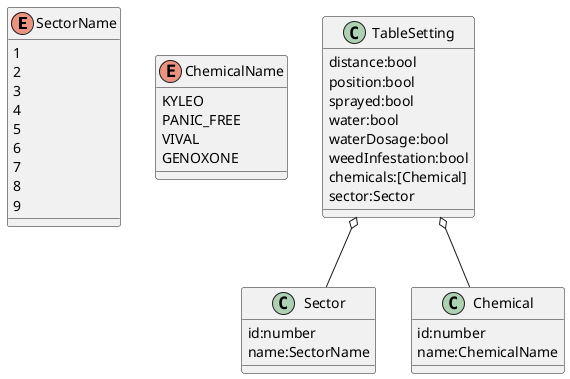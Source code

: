 @startuml

enum SectorName {
    1
    2
    3
    4
    5
    6
    7
    8
    9
}

enum ChemicalName {
    KYLEO
    PANIC_FREE
    VIVAL
    GENOXONE
}

class Sector {
    id:number
    name:SectorName
}

class Chemical {
    id:number
    name:ChemicalName
}

class TableSetting {
    distance:bool
    position:bool
    sprayed:bool
    water:bool
    waterDosage:bool
    weedInfestation:bool
    chemicals:[Chemical]
    sector:Sector
}

TableSetting o-- Chemical
TableSetting o-- Sector

@enduml